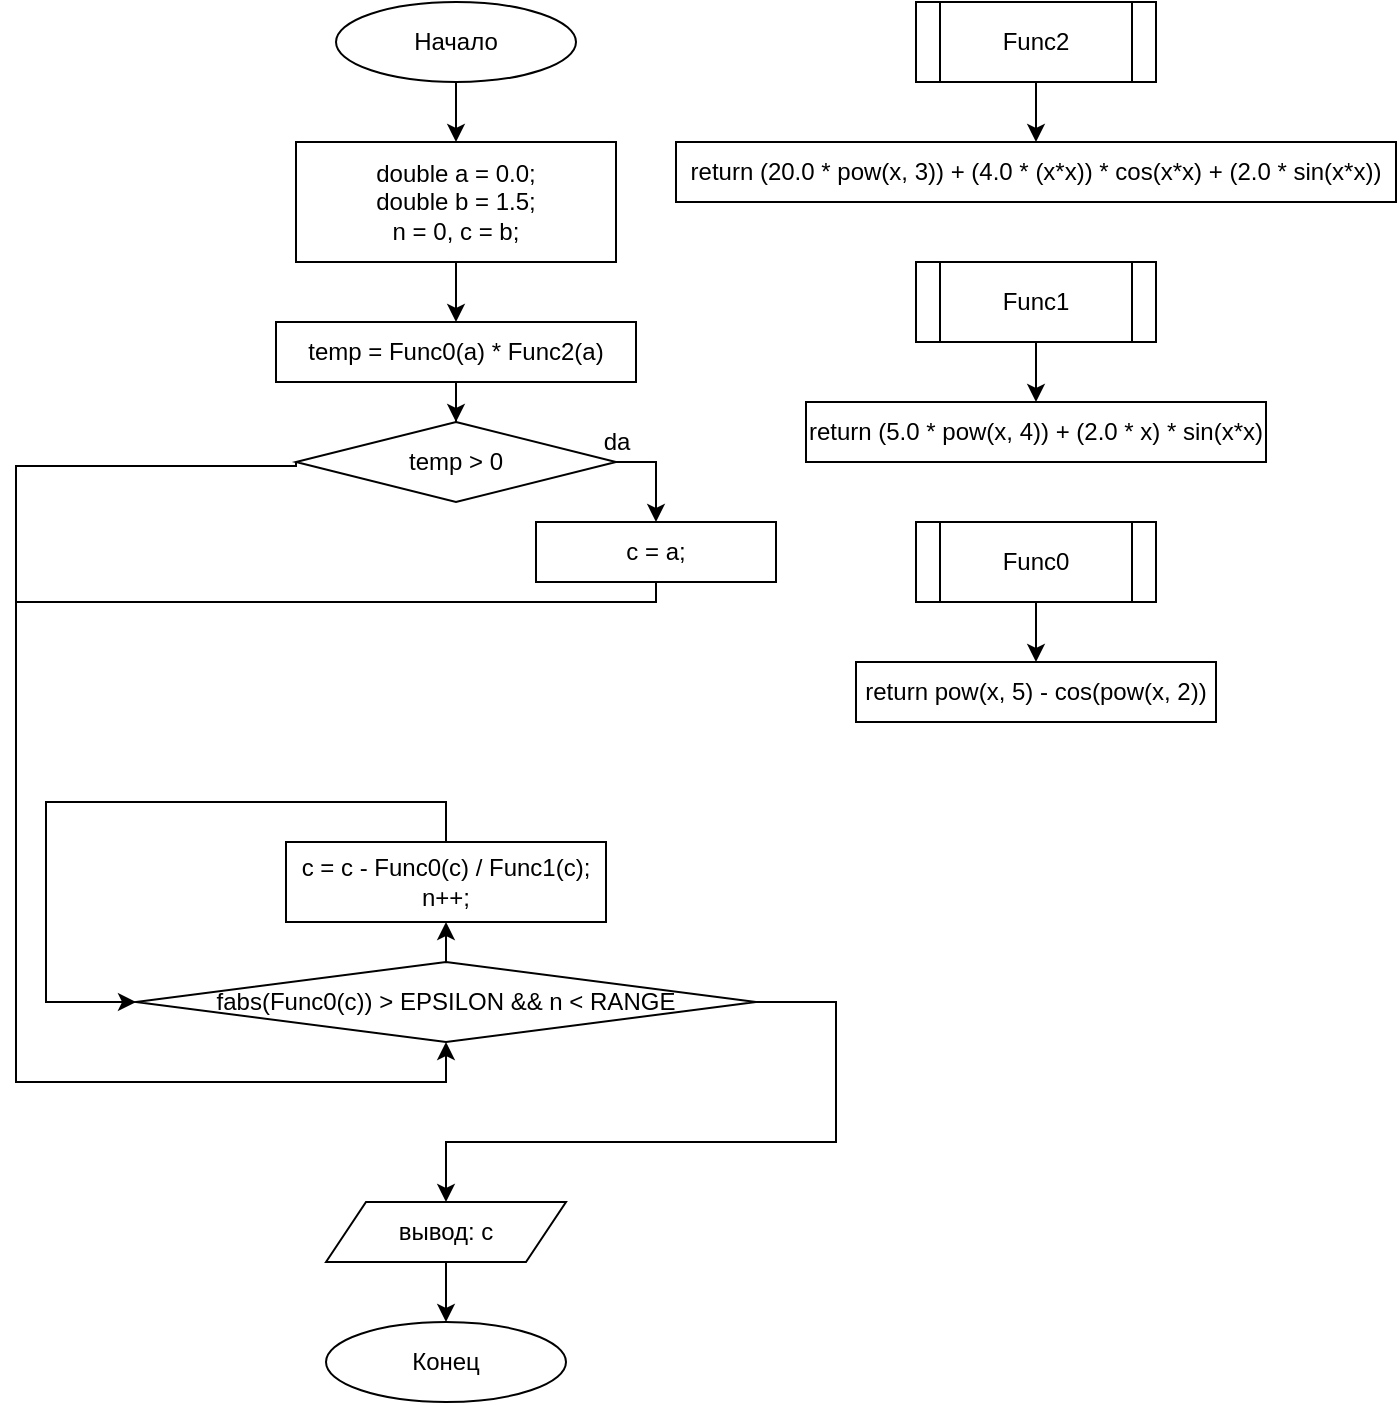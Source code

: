 <mxfile version="16.2.2" type="device"><diagram id="C5RBs43oDa-KdzZeNtuy" name="Page-1"><mxGraphModel dx="2500" dy="867" grid="1" gridSize="10" guides="1" tooltips="1" connect="1" arrows="1" fold="1" page="1" pageScale="1" pageWidth="827" pageHeight="1169" math="0" shadow="0"><root><mxCell id="WIyWlLk6GJQsqaUBKTNV-0"/><mxCell id="WIyWlLk6GJQsqaUBKTNV-1" parent="WIyWlLk6GJQsqaUBKTNV-0"/><mxCell id="JAmiSIz7suXDPOEx0dBP-3" value="" style="edgeStyle=orthogonalEdgeStyle;rounded=0;orthogonalLoop=1;jettySize=auto;html=1;" edge="1" parent="WIyWlLk6GJQsqaUBKTNV-1" source="JAmiSIz7suXDPOEx0dBP-0" target="JAmiSIz7suXDPOEx0dBP-2"><mxGeometry relative="1" as="geometry"/></mxCell><mxCell id="JAmiSIz7suXDPOEx0dBP-0" value="Начало" style="ellipse;whiteSpace=wrap;html=1;" vertex="1" parent="WIyWlLk6GJQsqaUBKTNV-1"><mxGeometry x="120" y="40" width="120" height="40" as="geometry"/></mxCell><mxCell id="JAmiSIz7suXDPOEx0dBP-1" value="Конец" style="ellipse;whiteSpace=wrap;html=1;" vertex="1" parent="WIyWlLk6GJQsqaUBKTNV-1"><mxGeometry x="115" y="700" width="120" height="40" as="geometry"/></mxCell><mxCell id="JAmiSIz7suXDPOEx0dBP-7" value="" style="edgeStyle=orthogonalEdgeStyle;rounded=0;orthogonalLoop=1;jettySize=auto;html=1;entryX=0.5;entryY=0;entryDx=0;entryDy=0;" edge="1" parent="WIyWlLk6GJQsqaUBKTNV-1" source="JAmiSIz7suXDPOEx0dBP-2" target="JAmiSIz7suXDPOEx0dBP-21"><mxGeometry relative="1" as="geometry"><mxPoint x="180" y="200" as="targetPoint"/></mxGeometry></mxCell><mxCell id="JAmiSIz7suXDPOEx0dBP-2" value="&lt;div&gt;&lt;span&gt;&#9;&lt;/span&gt;double a = 0.0;&lt;/div&gt;&lt;div&gt;&lt;span&gt;&#9;&lt;/span&gt;double b = 1.5;&lt;/div&gt;&lt;div&gt;n = 0, &lt;span&gt;c = b;&lt;/span&gt;&lt;/div&gt;" style="whiteSpace=wrap;html=1;" vertex="1" parent="WIyWlLk6GJQsqaUBKTNV-1"><mxGeometry x="100" y="110" width="160" height="60" as="geometry"/></mxCell><mxCell id="JAmiSIz7suXDPOEx0dBP-24" value="" style="edgeStyle=orthogonalEdgeStyle;rounded=0;orthogonalLoop=1;jettySize=auto;html=1;exitX=1;exitY=0.5;exitDx=0;exitDy=0;" edge="1" parent="WIyWlLk6GJQsqaUBKTNV-1" source="JAmiSIz7suXDPOEx0dBP-6" target="JAmiSIz7suXDPOEx0dBP-23"><mxGeometry relative="1" as="geometry"/></mxCell><mxCell id="JAmiSIz7suXDPOEx0dBP-29" style="edgeStyle=orthogonalEdgeStyle;rounded=0;orthogonalLoop=1;jettySize=auto;html=1;entryX=0.5;entryY=1;entryDx=0;entryDy=0;exitX=0;exitY=0.5;exitDx=0;exitDy=0;" edge="1" parent="WIyWlLk6GJQsqaUBKTNV-1" source="JAmiSIz7suXDPOEx0dBP-6" target="JAmiSIz7suXDPOEx0dBP-26"><mxGeometry relative="1" as="geometry"><Array as="points"><mxPoint x="100" y="272"/><mxPoint x="-40" y="272"/><mxPoint x="-40" y="580"/><mxPoint x="175" y="580"/></Array></mxGeometry></mxCell><mxCell id="JAmiSIz7suXDPOEx0dBP-6" value="&lt;span&gt;temp &amp;gt; 0&lt;/span&gt;" style="rhombus;whiteSpace=wrap;html=1;" vertex="1" parent="WIyWlLk6GJQsqaUBKTNV-1"><mxGeometry x="100" y="250" width="160" height="40" as="geometry"/></mxCell><mxCell id="JAmiSIz7suXDPOEx0dBP-10" value="" style="edgeStyle=orthogonalEdgeStyle;rounded=0;orthogonalLoop=1;jettySize=auto;html=1;" edge="1" parent="WIyWlLk6GJQsqaUBKTNV-1" source="JAmiSIz7suXDPOEx0dBP-8" target="JAmiSIz7suXDPOEx0dBP-9"><mxGeometry relative="1" as="geometry"/></mxCell><mxCell id="JAmiSIz7suXDPOEx0dBP-8" value="Func0" style="shape=process;whiteSpace=wrap;html=1;backgroundOutline=1;" vertex="1" parent="WIyWlLk6GJQsqaUBKTNV-1"><mxGeometry x="410" y="300" width="120" height="40" as="geometry"/></mxCell><mxCell id="JAmiSIz7suXDPOEx0dBP-9" value="return pow(x, 5) - cos(pow(x, 2))" style="whiteSpace=wrap;html=1;" vertex="1" parent="WIyWlLk6GJQsqaUBKTNV-1"><mxGeometry x="380" y="370" width="180" height="30" as="geometry"/></mxCell><mxCell id="JAmiSIz7suXDPOEx0dBP-11" value="" style="edgeStyle=orthogonalEdgeStyle;rounded=0;orthogonalLoop=1;jettySize=auto;html=1;" edge="1" parent="WIyWlLk6GJQsqaUBKTNV-1" source="JAmiSIz7suXDPOEx0dBP-12" target="JAmiSIz7suXDPOEx0dBP-13"><mxGeometry relative="1" as="geometry"/></mxCell><mxCell id="JAmiSIz7suXDPOEx0dBP-12" value="Func1" style="shape=process;whiteSpace=wrap;html=1;backgroundOutline=1;" vertex="1" parent="WIyWlLk6GJQsqaUBKTNV-1"><mxGeometry x="410" y="170" width="120" height="40" as="geometry"/></mxCell><mxCell id="JAmiSIz7suXDPOEx0dBP-13" value="return&amp;nbsp;(5.0 * pow(x, 4)) + (2.0 * x) * sin(x*x)" style="whiteSpace=wrap;html=1;" vertex="1" parent="WIyWlLk6GJQsqaUBKTNV-1"><mxGeometry x="355" y="240" width="230" height="30" as="geometry"/></mxCell><mxCell id="JAmiSIz7suXDPOEx0dBP-14" value="" style="edgeStyle=orthogonalEdgeStyle;rounded=0;orthogonalLoop=1;jettySize=auto;html=1;" edge="1" parent="WIyWlLk6GJQsqaUBKTNV-1" source="JAmiSIz7suXDPOEx0dBP-15" target="JAmiSIz7suXDPOEx0dBP-16"><mxGeometry relative="1" as="geometry"/></mxCell><mxCell id="JAmiSIz7suXDPOEx0dBP-15" value="Func2" style="shape=process;whiteSpace=wrap;html=1;backgroundOutline=1;" vertex="1" parent="WIyWlLk6GJQsqaUBKTNV-1"><mxGeometry x="410" y="40" width="120" height="40" as="geometry"/></mxCell><mxCell id="JAmiSIz7suXDPOEx0dBP-16" value="return (20.0 * pow(x, 3)) + (4.0 * (x*x)) * cos(x*x) + (2.0 * sin(x*x))" style="whiteSpace=wrap;html=1;" vertex="1" parent="WIyWlLk6GJQsqaUBKTNV-1"><mxGeometry x="290" y="110" width="360" height="30" as="geometry"/></mxCell><mxCell id="JAmiSIz7suXDPOEx0dBP-22" style="edgeStyle=orthogonalEdgeStyle;rounded=0;orthogonalLoop=1;jettySize=auto;html=1;entryX=0.5;entryY=0;entryDx=0;entryDy=0;" edge="1" parent="WIyWlLk6GJQsqaUBKTNV-1" source="JAmiSIz7suXDPOEx0dBP-21" target="JAmiSIz7suXDPOEx0dBP-6"><mxGeometry relative="1" as="geometry"/></mxCell><mxCell id="JAmiSIz7suXDPOEx0dBP-21" value="temp =&amp;nbsp;Func0(a) * Func2(a)" style="rounded=0;whiteSpace=wrap;html=1;" vertex="1" parent="WIyWlLk6GJQsqaUBKTNV-1"><mxGeometry x="90" y="200" width="180" height="30" as="geometry"/></mxCell><mxCell id="JAmiSIz7suXDPOEx0dBP-30" style="edgeStyle=orthogonalEdgeStyle;rounded=0;orthogonalLoop=1;jettySize=auto;html=1;endArrow=none;endFill=0;" edge="1" parent="WIyWlLk6GJQsqaUBKTNV-1" source="JAmiSIz7suXDPOEx0dBP-23"><mxGeometry relative="1" as="geometry"><mxPoint x="-40" y="340" as="targetPoint"/><Array as="points"><mxPoint x="280" y="340"/></Array></mxGeometry></mxCell><mxCell id="JAmiSIz7suXDPOEx0dBP-23" value="c = a;" style="whiteSpace=wrap;html=1;" vertex="1" parent="WIyWlLk6GJQsqaUBKTNV-1"><mxGeometry x="220" y="300" width="120" height="30" as="geometry"/></mxCell><mxCell id="JAmiSIz7suXDPOEx0dBP-25" value="da" style="text;html=1;align=center;verticalAlign=middle;resizable=0;points=[];autosize=1;strokeColor=none;fillColor=none;" vertex="1" parent="WIyWlLk6GJQsqaUBKTNV-1"><mxGeometry x="245" y="250" width="30" height="20" as="geometry"/></mxCell><mxCell id="JAmiSIz7suXDPOEx0dBP-28" style="edgeStyle=orthogonalEdgeStyle;rounded=0;orthogonalLoop=1;jettySize=auto;html=1;exitX=0.5;exitY=0;exitDx=0;exitDy=0;entryX=0.5;entryY=1;entryDx=0;entryDy=0;" edge="1" parent="WIyWlLk6GJQsqaUBKTNV-1" source="JAmiSIz7suXDPOEx0dBP-26" target="JAmiSIz7suXDPOEx0dBP-27"><mxGeometry relative="1" as="geometry"/></mxCell><mxCell id="JAmiSIz7suXDPOEx0dBP-34" style="edgeStyle=orthogonalEdgeStyle;rounded=0;orthogonalLoop=1;jettySize=auto;html=1;entryX=0.5;entryY=0;entryDx=0;entryDy=0;endArrow=classic;endFill=1;" edge="1" parent="WIyWlLk6GJQsqaUBKTNV-1" source="JAmiSIz7suXDPOEx0dBP-26" target="JAmiSIz7suXDPOEx0dBP-32"><mxGeometry relative="1" as="geometry"><Array as="points"><mxPoint x="370" y="540"/><mxPoint x="370" y="610"/><mxPoint x="175" y="610"/></Array></mxGeometry></mxCell><mxCell id="JAmiSIz7suXDPOEx0dBP-26" value="fabs(Func0(c)) &amp;gt; EPSILON &amp;amp;&amp;amp; n &amp;lt; RANGE" style="rhombus;whiteSpace=wrap;html=1;" vertex="1" parent="WIyWlLk6GJQsqaUBKTNV-1"><mxGeometry x="20" y="520" width="310" height="40" as="geometry"/></mxCell><mxCell id="JAmiSIz7suXDPOEx0dBP-31" style="edgeStyle=orthogonalEdgeStyle;rounded=0;orthogonalLoop=1;jettySize=auto;html=1;entryX=0;entryY=0.5;entryDx=0;entryDy=0;endArrow=classic;endFill=1;" edge="1" parent="WIyWlLk6GJQsqaUBKTNV-1" source="JAmiSIz7suXDPOEx0dBP-27" target="JAmiSIz7suXDPOEx0dBP-26"><mxGeometry relative="1" as="geometry"><Array as="points"><mxPoint x="175" y="440"/><mxPoint x="-25" y="440"/><mxPoint x="-25" y="540"/></Array></mxGeometry></mxCell><mxCell id="JAmiSIz7suXDPOEx0dBP-27" value="c = c - Func0(c) / Func1(c);&lt;br&gt;n++;" style="rounded=0;whiteSpace=wrap;html=1;" vertex="1" parent="WIyWlLk6GJQsqaUBKTNV-1"><mxGeometry x="95" y="460" width="160" height="40" as="geometry"/></mxCell><mxCell id="JAmiSIz7suXDPOEx0dBP-33" style="edgeStyle=orthogonalEdgeStyle;rounded=0;orthogonalLoop=1;jettySize=auto;html=1;entryX=0.5;entryY=0;entryDx=0;entryDy=0;endArrow=classic;endFill=1;" edge="1" parent="WIyWlLk6GJQsqaUBKTNV-1" source="JAmiSIz7suXDPOEx0dBP-32" target="JAmiSIz7suXDPOEx0dBP-1"><mxGeometry relative="1" as="geometry"/></mxCell><mxCell id="JAmiSIz7suXDPOEx0dBP-32" value="вывод: c" style="shape=parallelogram;perimeter=parallelogramPerimeter;whiteSpace=wrap;html=1;fixedSize=1;" vertex="1" parent="WIyWlLk6GJQsqaUBKTNV-1"><mxGeometry x="115" y="640" width="120" height="30" as="geometry"/></mxCell></root></mxGraphModel></diagram></mxfile>